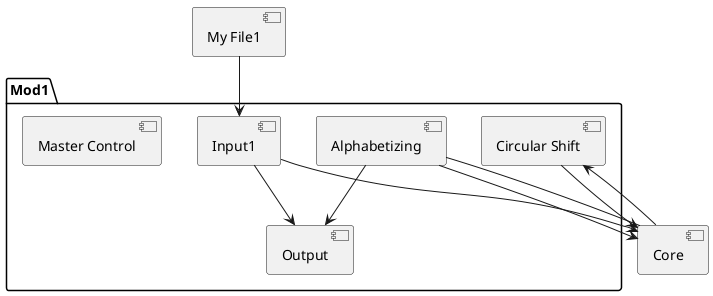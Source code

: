 @startuml
package "Mod1" {
  [Input1]
  [Circular Shift]
  [Alphabetizing]
  [Output]
  [Master Control]
  
}

[My File1] --> [Input1]
[Input1] --> [Core]

[Core] --> [Circular Shift]
[Circular Shift] --> [Core]

[Core] --[Alphabetizing]
[Alphabetizing] --> [Core]
[Alphabetizing] --> [Output]
[Input1] --> [Output]

@enduml